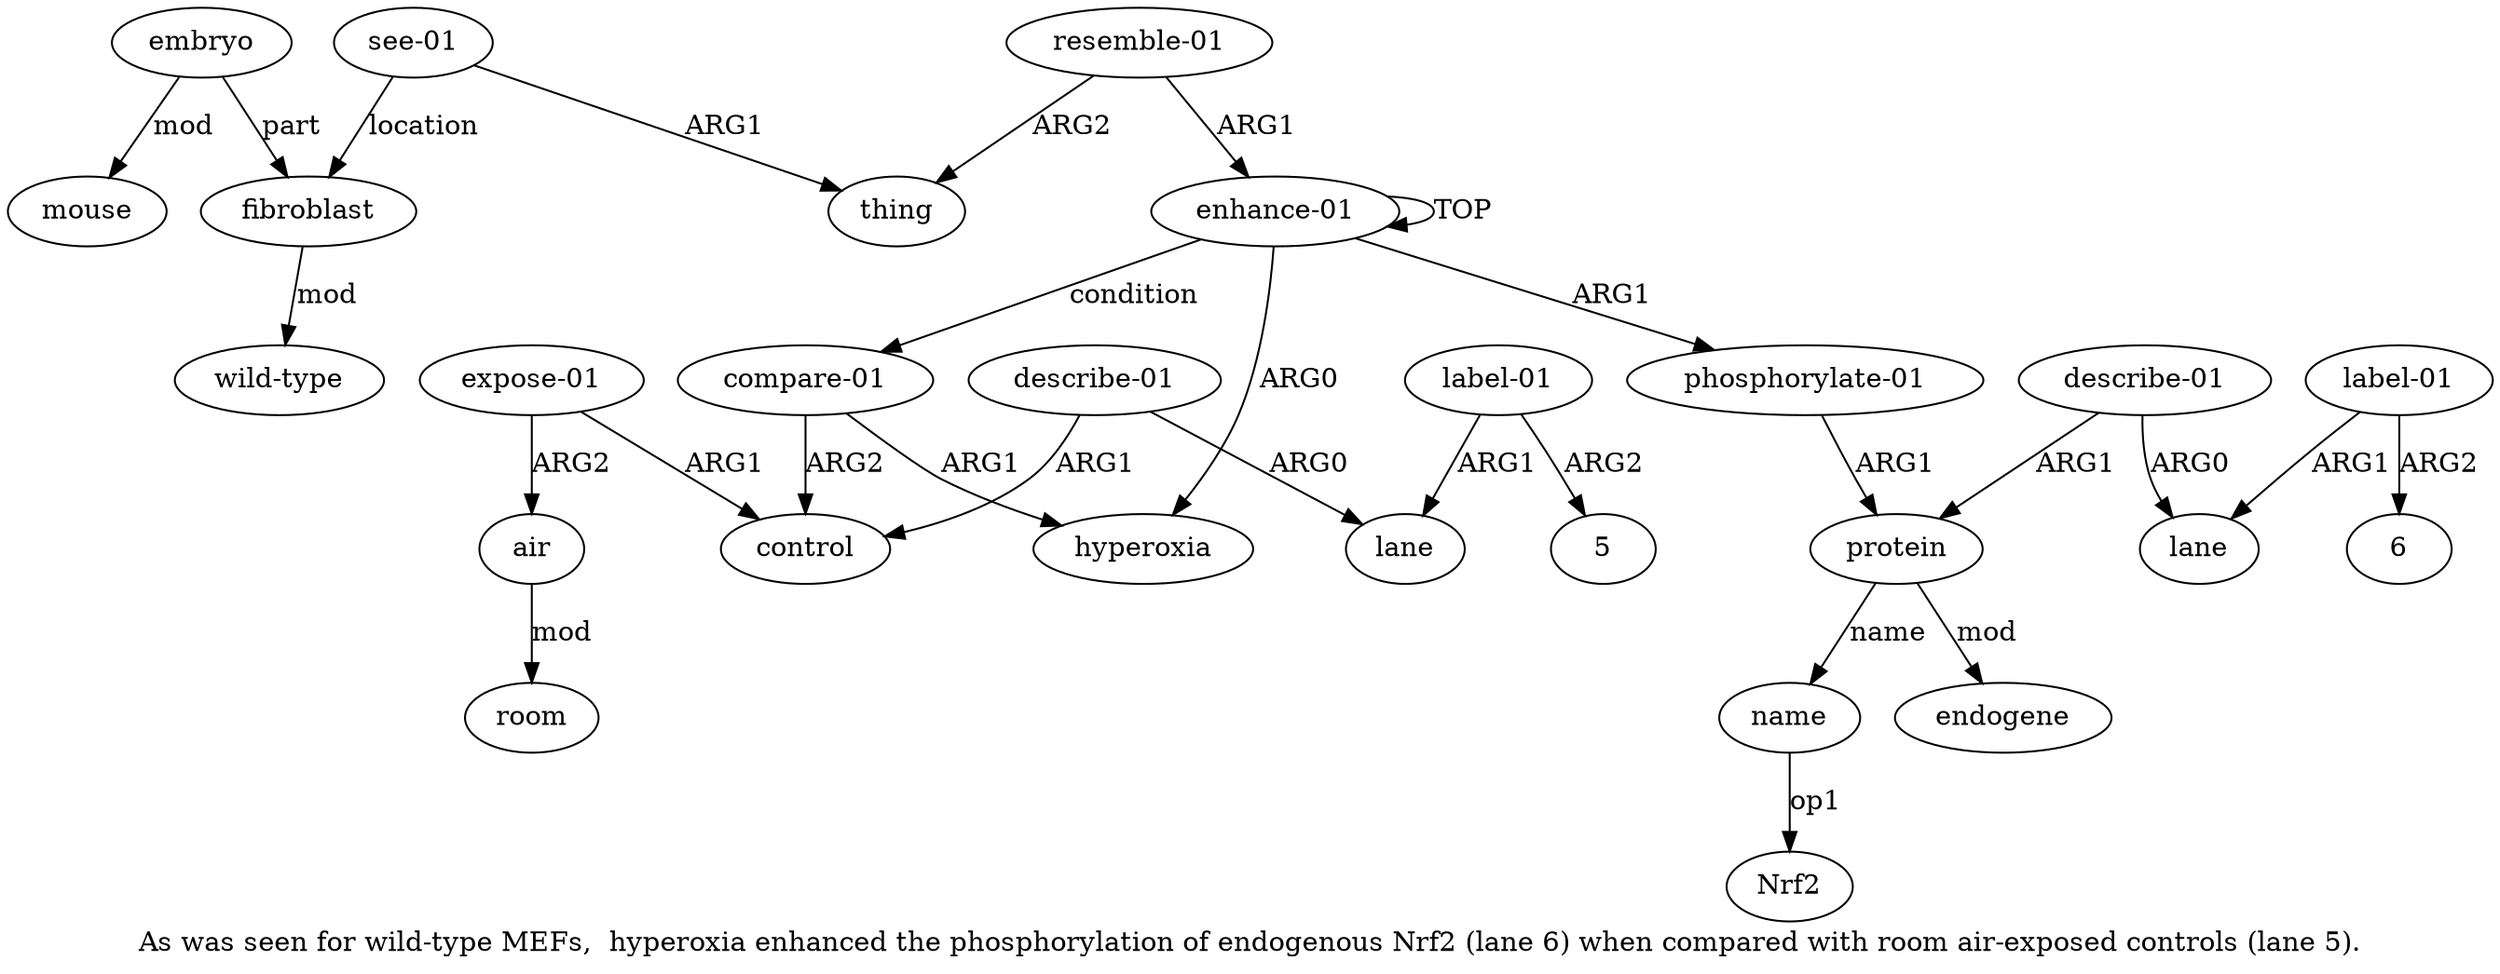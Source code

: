 digraph  {
	graph [label="As was seen for wild-type MEFs,  hyperoxia enhanced the phosphorylation of endogenous Nrf2 (lane 6) when compared with room air-exposed \
controls (lane 5)."];
	node [label="\N"];
	a20	 [color=black,
		gold_ind=20,
		gold_label=fibroblast,
		label=fibroblast,
		test_ind=20,
		test_label=fibroblast];
	a23	 [color=black,
		gold_ind=23,
		gold_label="wild-type",
		label="wild-type",
		test_ind=23,
		test_label="wild-type"];
	a20 -> a23 [key=0,
	color=black,
	gold_label=mod,
	label=mod,
	test_label=mod];
a21 [color=black,
	gold_ind=21,
	gold_label=embryo,
	label=embryo,
	test_ind=21,
	test_label=embryo];
a21 -> a20 [key=0,
color=black,
gold_label=part,
label=part,
test_label=part];
a22 [color=black,
gold_ind=22,
gold_label=mouse,
label=mouse,
test_ind=22,
test_label=mouse];
a21 -> a22 [key=0,
color=black,
gold_label=mod,
label=mod,
test_label=mod];
"a4 Nrf2" [color=black,
gold_ind=-1,
gold_label=Nrf2,
label=Nrf2,
test_ind=-1,
test_label=Nrf2];
"a16 5" [color=black,
gold_ind=-1,
gold_label=5,
label=5,
test_ind=-1,
test_label=5];
"a8 6" [color=black,
gold_ind=-1,
gold_label=6,
label=6,
test_ind=-1,
test_label=6];
a15 [color=black,
gold_ind=15,
gold_label=lane,
label=lane,
test_ind=15,
test_label=lane];
a14 [color=black,
gold_ind=14,
gold_label="describe-01",
label="describe-01",
test_ind=14,
test_label="describe-01"];
a14 -> a15 [key=0,
color=black,
gold_label=ARG0,
label=ARG0,
test_label=ARG0];
a10 [color=black,
gold_ind=10,
gold_label=control,
label=control,
test_ind=10,
test_label=control];
a14 -> a10 [key=0,
color=black,
gold_label=ARG1,
label=ARG1,
test_label=ARG1];
a17 [color=black,
gold_ind=17,
gold_label="resemble-01",
label="resemble-01",
test_ind=17,
test_label="resemble-01"];
a18 [color=black,
gold_ind=18,
gold_label=thing,
label=thing,
test_ind=18,
test_label=thing];
a17 -> a18 [key=0,
color=black,
gold_label=ARG2,
label=ARG2,
test_label=ARG2];
a0 [color=black,
gold_ind=0,
gold_label="enhance-01",
label="enhance-01",
test_ind=0,
test_label="enhance-01"];
a17 -> a0 [key=0,
color=black,
gold_label=ARG1,
label=ARG1,
test_label=ARG1];
a16 [color=black,
gold_ind=16,
gold_label="label-01",
label="label-01",
test_ind=16,
test_label="label-01"];
a16 -> "a16 5" [key=0,
color=black,
gold_label=ARG2,
label=ARG2,
test_label=ARG2];
a16 -> a15 [key=0,
color=black,
gold_label=ARG1,
label=ARG1,
test_label=ARG1];
a11 [color=black,
gold_ind=11,
gold_label="expose-01",
label="expose-01",
test_ind=11,
test_label="expose-01"];
a11 -> a10 [key=0,
color=black,
gold_label=ARG1,
label=ARG1,
test_label=ARG1];
a12 [color=black,
gold_ind=12,
gold_label=air,
label=air,
test_ind=12,
test_label=air];
a11 -> a12 [key=0,
color=black,
gold_label=ARG2,
label=ARG2,
test_label=ARG2];
a13 [color=black,
gold_ind=13,
gold_label=room,
label=room,
test_ind=13,
test_label=room];
a12 -> a13 [key=0,
color=black,
gold_label=mod,
label=mod,
test_label=mod];
a19 [color=black,
gold_ind=19,
gold_label="see-01",
label="see-01",
test_ind=19,
test_label="see-01"];
a19 -> a20 [key=0,
color=black,
gold_label=location,
label=location,
test_label=location];
a19 -> a18 [key=0,
color=black,
gold_label=ARG1,
label=ARG1,
test_label=ARG1];
a1 [color=black,
gold_ind=1,
gold_label=hyperoxia,
label=hyperoxia,
test_ind=1,
test_label=hyperoxia];
a0 -> a1 [key=0,
color=black,
gold_label=ARG0,
label=ARG0,
test_label=ARG0];
a0 -> a0 [key=0,
color=black,
gold_label=TOP,
label=TOP,
test_label=TOP];
a2 [color=black,
gold_ind=2,
gold_label="phosphorylate-01",
label="phosphorylate-01",
test_ind=2,
test_label="phosphorylate-01"];
a0 -> a2 [key=0,
color=black,
gold_label=ARG1,
label=ARG1,
test_label=ARG1];
a9 [color=black,
gold_ind=9,
gold_label="compare-01",
label="compare-01",
test_ind=9,
test_label="compare-01"];
a0 -> a9 [key=0,
color=black,
gold_label=condition,
label=condition,
test_label=condition];
a3 [color=black,
gold_ind=3,
gold_label=protein,
label=protein,
test_ind=3,
test_label=protein];
a5 [color=black,
gold_ind=5,
gold_label=endogene,
label=endogene,
test_ind=5,
test_label=endogene];
a3 -> a5 [key=0,
color=black,
gold_label=mod,
label=mod,
test_label=mod];
a4 [color=black,
gold_ind=4,
gold_label=name,
label=name,
test_ind=4,
test_label=name];
a3 -> a4 [key=0,
color=black,
gold_label=name,
label=name,
test_label=name];
a2 -> a3 [key=0,
color=black,
gold_label=ARG1,
label=ARG1,
test_label=ARG1];
a4 -> "a4 Nrf2" [key=0,
color=black,
gold_label=op1,
label=op1,
test_label=op1];
a7 [color=black,
gold_ind=7,
gold_label=lane,
label=lane,
test_ind=7,
test_label=lane];
a6 [color=black,
gold_ind=6,
gold_label="describe-01",
label="describe-01",
test_ind=6,
test_label="describe-01"];
a6 -> a3 [key=0,
color=black,
gold_label=ARG1,
label=ARG1,
test_label=ARG1];
a6 -> a7 [key=0,
color=black,
gold_label=ARG0,
label=ARG0,
test_label=ARG0];
a9 -> a10 [key=0,
color=black,
gold_label=ARG2,
label=ARG2,
test_label=ARG2];
a9 -> a1 [key=0,
color=black,
gold_label=ARG1,
label=ARG1,
test_label=ARG1];
a8 [color=black,
gold_ind=8,
gold_label="label-01",
label="label-01",
test_ind=8,
test_label="label-01"];
a8 -> "a8 6" [key=0,
color=black,
gold_label=ARG2,
label=ARG2,
test_label=ARG2];
a8 -> a7 [key=0,
color=black,
gold_label=ARG1,
label=ARG1,
test_label=ARG1];
}
